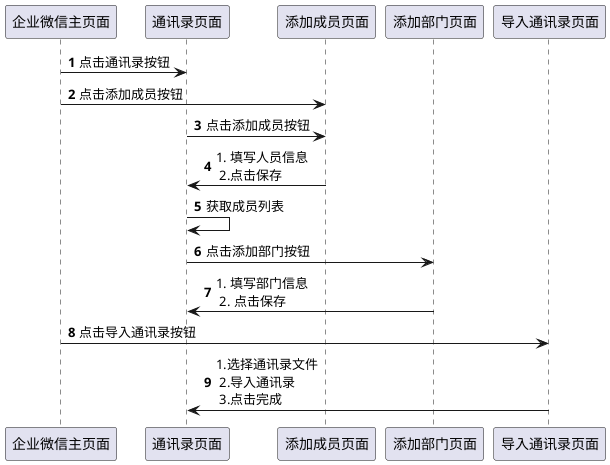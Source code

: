 @startuml
'https://plantuml.com/sequence-diagram

autonumber

participant 企业微信主页面 as main

participant 通讯录页面 as contact

participant 添加成员页面 as add_member

participant  添加部门页面  as add_department

participant 导入通讯录页面 as import_contact

main -> contact: 点击通讯录按钮
main -> add_member: 点击添加成员按钮
contact -> add_member: 点击添加成员按钮
add_member -> contact :  1. 填写人员信息 \n 2.点击保存
contact -> contact: 获取成员列表
contact -> add_department : 点击添加部门按钮
add_department -> contact : 1. 填写部门信息 \n 2. 点击保存
main-> import_contact: 点击导入通讯录按钮

import_contact -> contact: 1.选择通讯录文件 \n 2.导入通讯录\n 3.点击完成




@enduml
